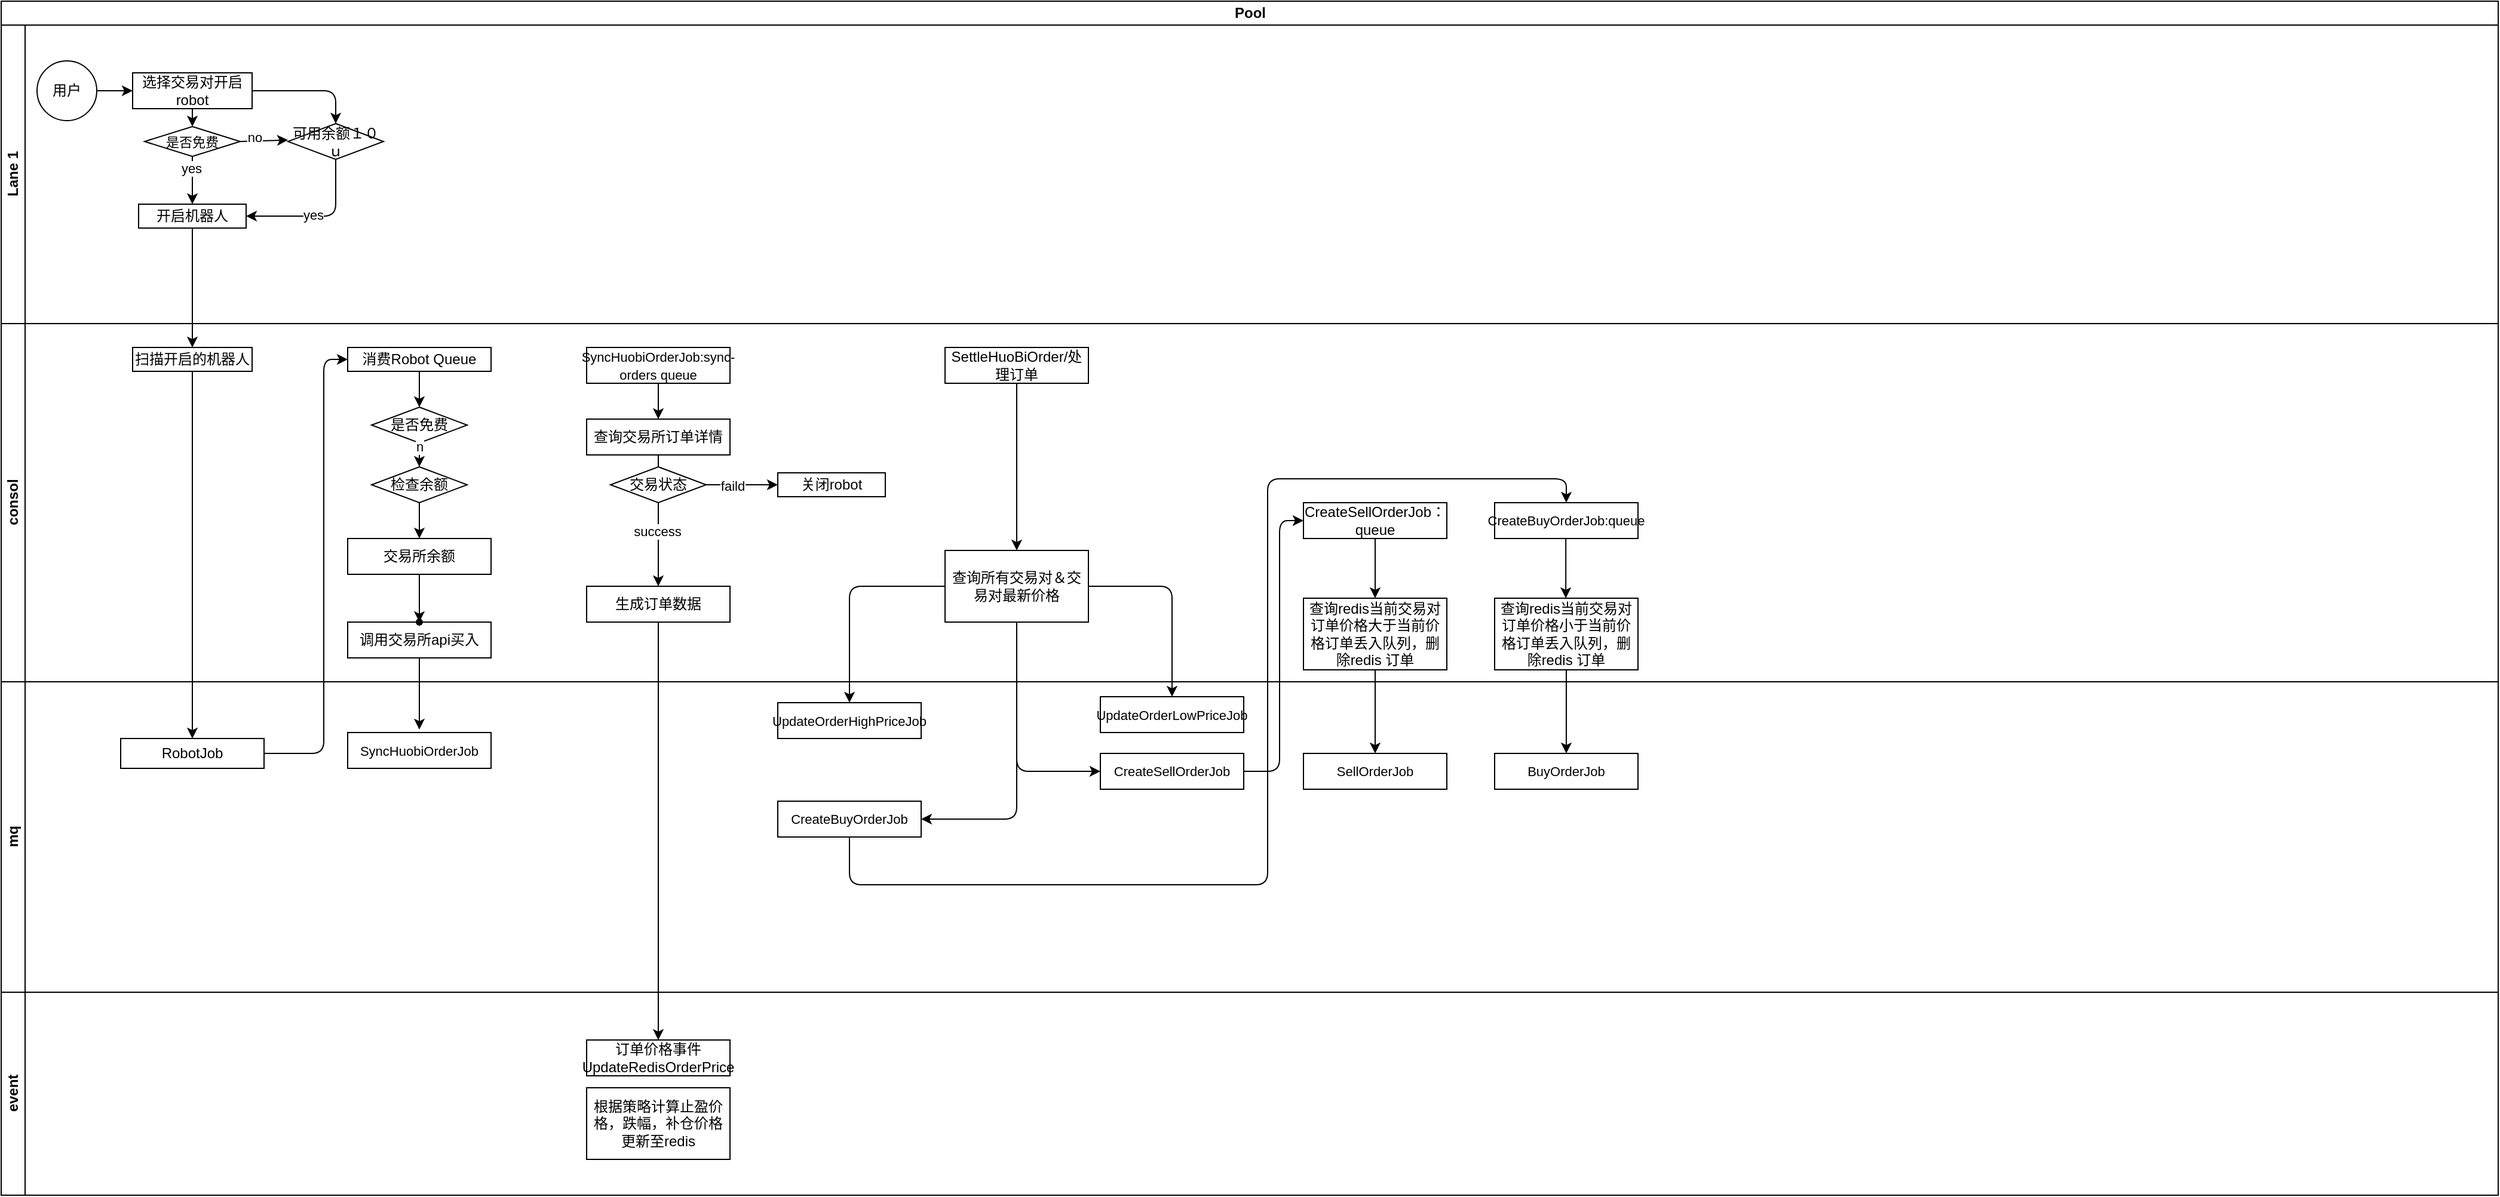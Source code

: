 <mxfile version="14.7.5" type="github">
  <diagram id="prtHgNgQTEPvFCAcTncT" name="Page-1">
    <mxGraphModel dx="1040" dy="512" grid="1" gridSize="10" guides="1" tooltips="1" connect="1" arrows="1" fold="1" page="1" pageScale="1" pageWidth="827" pageHeight="1169" math="0" shadow="0">
      <root>
        <mxCell id="0" />
        <mxCell id="1" parent="0" />
        <mxCell id="9zgFtrAu__IKfE8OlP4N-2" value="Pool" style="swimlane;html=1;childLayout=stackLayout;resizeParent=1;resizeParentMax=0;horizontal=1;startSize=20;horizontalStack=0;" vertex="1" parent="1">
          <mxGeometry x="10" y="100" width="2090" height="830" as="geometry" />
        </mxCell>
        <mxCell id="9zgFtrAu__IKfE8OlP4N-3" value="Lane 1" style="swimlane;html=1;startSize=20;horizontal=0;" vertex="1" parent="9zgFtrAu__IKfE8OlP4N-2">
          <mxGeometry y="20" width="2090" height="250" as="geometry" />
        </mxCell>
        <mxCell id="9zgFtrAu__IKfE8OlP4N-6" value="用户" style="ellipse;whiteSpace=wrap;html=1;aspect=fixed;" vertex="1" parent="9zgFtrAu__IKfE8OlP4N-3">
          <mxGeometry x="30" y="30" width="50" height="50" as="geometry" />
        </mxCell>
        <mxCell id="9zgFtrAu__IKfE8OlP4N-7" value="选择交易对开启robot" style="rounded=0;whiteSpace=wrap;html=1;" vertex="1" parent="9zgFtrAu__IKfE8OlP4N-3">
          <mxGeometry x="110" y="40" width="100" height="30" as="geometry" />
        </mxCell>
        <mxCell id="9zgFtrAu__IKfE8OlP4N-8" value="" style="endArrow=classic;html=1;exitX=1;exitY=0.5;exitDx=0;exitDy=0;entryX=0;entryY=0.5;entryDx=0;entryDy=0;" edge="1" parent="9zgFtrAu__IKfE8OlP4N-3" source="9zgFtrAu__IKfE8OlP4N-6" target="9zgFtrAu__IKfE8OlP4N-7">
          <mxGeometry width="50" height="50" relative="1" as="geometry">
            <mxPoint x="210" y="30" as="sourcePoint" />
            <mxPoint x="260" y="-20" as="targetPoint" />
          </mxGeometry>
        </mxCell>
        <mxCell id="9zgFtrAu__IKfE8OlP4N-9" value="&lt;font style=&quot;font-size: 11px&quot;&gt;是否免费&lt;/font&gt;" style="rhombus;whiteSpace=wrap;html=1;" vertex="1" parent="9zgFtrAu__IKfE8OlP4N-3">
          <mxGeometry x="120" y="85" width="80" height="25" as="geometry" />
        </mxCell>
        <mxCell id="9zgFtrAu__IKfE8OlP4N-10" value="" style="endArrow=classic;html=1;exitX=0.5;exitY=1;exitDx=0;exitDy=0;entryX=0.5;entryY=0;entryDx=0;entryDy=0;" edge="1" parent="9zgFtrAu__IKfE8OlP4N-3" source="9zgFtrAu__IKfE8OlP4N-7" target="9zgFtrAu__IKfE8OlP4N-9">
          <mxGeometry width="50" height="50" relative="1" as="geometry">
            <mxPoint x="350" y="180" as="sourcePoint" />
            <mxPoint x="400" y="130" as="targetPoint" />
          </mxGeometry>
        </mxCell>
        <mxCell id="9zgFtrAu__IKfE8OlP4N-11" value="开启机器人" style="rounded=0;whiteSpace=wrap;html=1;" vertex="1" parent="9zgFtrAu__IKfE8OlP4N-3">
          <mxGeometry x="115" y="150" width="90" height="20" as="geometry" />
        </mxCell>
        <mxCell id="9zgFtrAu__IKfE8OlP4N-12" value="" style="endArrow=classic;html=1;exitX=0.5;exitY=1;exitDx=0;exitDy=0;entryX=0.5;entryY=0;entryDx=0;entryDy=0;" edge="1" parent="9zgFtrAu__IKfE8OlP4N-3" source="9zgFtrAu__IKfE8OlP4N-9" target="9zgFtrAu__IKfE8OlP4N-11">
          <mxGeometry width="50" height="50" relative="1" as="geometry">
            <mxPoint x="350" y="180" as="sourcePoint" />
            <mxPoint x="400" y="130" as="targetPoint" />
          </mxGeometry>
        </mxCell>
        <mxCell id="9zgFtrAu__IKfE8OlP4N-13" value="yes" style="edgeLabel;html=1;align=center;verticalAlign=middle;resizable=0;points=[];" vertex="1" connectable="0" parent="9zgFtrAu__IKfE8OlP4N-12">
          <mxGeometry x="-0.516" y="-1" relative="1" as="geometry">
            <mxPoint as="offset" />
          </mxGeometry>
        </mxCell>
        <mxCell id="9zgFtrAu__IKfE8OlP4N-17" value="" style="endArrow=classic;html=1;exitX=1;exitY=0.5;exitDx=0;exitDy=0;entryX=0;entryY=0.5;entryDx=0;entryDy=0;" edge="1" parent="9zgFtrAu__IKfE8OlP4N-3" source="9zgFtrAu__IKfE8OlP4N-9">
          <mxGeometry width="50" height="50" relative="1" as="geometry">
            <mxPoint x="210" y="100" as="sourcePoint" />
            <mxPoint x="240" y="96.25" as="targetPoint" />
          </mxGeometry>
        </mxCell>
        <mxCell id="9zgFtrAu__IKfE8OlP4N-21" value="no" style="edgeLabel;html=1;align=center;verticalAlign=middle;resizable=0;points=[];" vertex="1" connectable="0" parent="9zgFtrAu__IKfE8OlP4N-17">
          <mxGeometry x="-0.43" y="3" relative="1" as="geometry">
            <mxPoint as="offset" />
          </mxGeometry>
        </mxCell>
        <mxCell id="9zgFtrAu__IKfE8OlP4N-22" value="可用余额１０ｕ" style="rhombus;whiteSpace=wrap;html=1;" vertex="1" parent="9zgFtrAu__IKfE8OlP4N-3">
          <mxGeometry x="240" y="82.5" width="80" height="30" as="geometry" />
        </mxCell>
        <mxCell id="9zgFtrAu__IKfE8OlP4N-23" value="" style="endArrow=classic;html=1;exitX=0.5;exitY=1;exitDx=0;exitDy=0;entryX=1;entryY=0.5;entryDx=0;entryDy=0;" edge="1" parent="9zgFtrAu__IKfE8OlP4N-3" source="9zgFtrAu__IKfE8OlP4N-22" target="9zgFtrAu__IKfE8OlP4N-11">
          <mxGeometry width="50" height="50" relative="1" as="geometry">
            <mxPoint x="350" y="160" as="sourcePoint" />
            <mxPoint x="400" y="110" as="targetPoint" />
            <Array as="points">
              <mxPoint x="280" y="160" />
            </Array>
          </mxGeometry>
        </mxCell>
        <mxCell id="9zgFtrAu__IKfE8OlP4N-24" value="yes" style="edgeLabel;html=1;align=center;verticalAlign=middle;resizable=0;points=[];" vertex="1" connectable="0" parent="9zgFtrAu__IKfE8OlP4N-23">
          <mxGeometry x="0.095" y="-1" relative="1" as="geometry">
            <mxPoint as="offset" />
          </mxGeometry>
        </mxCell>
        <mxCell id="9zgFtrAu__IKfE8OlP4N-25" value="" style="endArrow=classic;html=1;exitX=1;exitY=0.5;exitDx=0;exitDy=0;entryX=0.5;entryY=0;entryDx=0;entryDy=0;" edge="1" parent="9zgFtrAu__IKfE8OlP4N-3" source="9zgFtrAu__IKfE8OlP4N-7" target="9zgFtrAu__IKfE8OlP4N-22">
          <mxGeometry width="50" height="50" relative="1" as="geometry">
            <mxPoint x="350" y="160" as="sourcePoint" />
            <mxPoint x="400" y="110" as="targetPoint" />
            <Array as="points">
              <mxPoint x="280" y="55" />
            </Array>
          </mxGeometry>
        </mxCell>
        <mxCell id="9zgFtrAu__IKfE8OlP4N-4" value="consol" style="swimlane;html=1;startSize=20;horizontal=0;" vertex="1" parent="9zgFtrAu__IKfE8OlP4N-2">
          <mxGeometry y="270" width="2090" height="300" as="geometry" />
        </mxCell>
        <mxCell id="9zgFtrAu__IKfE8OlP4N-26" value="扫描开启的机器人" style="rounded=0;whiteSpace=wrap;html=1;" vertex="1" parent="9zgFtrAu__IKfE8OlP4N-4">
          <mxGeometry x="110" y="20" width="100" height="20" as="geometry" />
        </mxCell>
        <mxCell id="9zgFtrAu__IKfE8OlP4N-35" value="消费Robot Queue" style="rounded=0;whiteSpace=wrap;html=1;" vertex="1" parent="9zgFtrAu__IKfE8OlP4N-4">
          <mxGeometry x="290" y="20" width="120" height="20" as="geometry" />
        </mxCell>
        <mxCell id="9zgFtrAu__IKfE8OlP4N-37" value="是否免费" style="rhombus;whiteSpace=wrap;html=1;" vertex="1" parent="9zgFtrAu__IKfE8OlP4N-4">
          <mxGeometry x="310" y="70" width="80" height="30" as="geometry" />
        </mxCell>
        <mxCell id="9zgFtrAu__IKfE8OlP4N-53" value="检查余额" style="rhombus;whiteSpace=wrap;html=1;" vertex="1" parent="9zgFtrAu__IKfE8OlP4N-4">
          <mxGeometry x="310" y="120" width="80" height="30" as="geometry" />
        </mxCell>
        <mxCell id="9zgFtrAu__IKfE8OlP4N-54" value="" style="endArrow=classic;html=1;exitX=0.5;exitY=1;exitDx=0;exitDy=0;" edge="1" parent="9zgFtrAu__IKfE8OlP4N-4" source="9zgFtrAu__IKfE8OlP4N-37" target="9zgFtrAu__IKfE8OlP4N-53">
          <mxGeometry width="50" height="50" relative="1" as="geometry">
            <mxPoint x="340" y="110" as="sourcePoint" />
            <mxPoint x="370" y="170" as="targetPoint" />
          </mxGeometry>
        </mxCell>
        <mxCell id="9zgFtrAu__IKfE8OlP4N-56" value="n" style="edgeLabel;html=1;align=center;verticalAlign=middle;resizable=0;points=[];" vertex="1" connectable="0" parent="9zgFtrAu__IKfE8OlP4N-54">
          <mxGeometry x="-0.677" relative="1" as="geometry">
            <mxPoint as="offset" />
          </mxGeometry>
        </mxCell>
        <mxCell id="9zgFtrAu__IKfE8OlP4N-57" value="交易所余额" style="rounded=0;whiteSpace=wrap;html=1;" vertex="1" parent="9zgFtrAu__IKfE8OlP4N-4">
          <mxGeometry x="290" y="180" width="120" height="30" as="geometry" />
        </mxCell>
        <mxCell id="9zgFtrAu__IKfE8OlP4N-58" value="" style="endArrow=classic;html=1;entryX=0.5;entryY=0;entryDx=0;entryDy=0;exitX=0.5;exitY=1;exitDx=0;exitDy=0;" edge="1" parent="9zgFtrAu__IKfE8OlP4N-4" source="9zgFtrAu__IKfE8OlP4N-53" target="9zgFtrAu__IKfE8OlP4N-57">
          <mxGeometry width="50" height="50" relative="1" as="geometry">
            <mxPoint x="450" y="230" as="sourcePoint" />
            <mxPoint x="500" y="180" as="targetPoint" />
          </mxGeometry>
        </mxCell>
        <mxCell id="9zgFtrAu__IKfE8OlP4N-61" value="调用交易所api买入" style="rounded=0;whiteSpace=wrap;html=1;" vertex="1" parent="9zgFtrAu__IKfE8OlP4N-4">
          <mxGeometry x="290" y="250" width="120" height="30" as="geometry" />
        </mxCell>
        <mxCell id="9zgFtrAu__IKfE8OlP4N-62" value="" style="shape=waypoint;size=6;pointerEvents=1;points=[];fillColor=#ffffff;resizable=0;rotatable=0;perimeter=centerPerimeter;snapToPoint=1;rounded=0;" vertex="1" parent="9zgFtrAu__IKfE8OlP4N-4">
          <mxGeometry x="330" y="230" width="40" height="40" as="geometry" />
        </mxCell>
        <mxCell id="9zgFtrAu__IKfE8OlP4N-63" value="" style="edgeStyle=orthogonalEdgeStyle;rounded=0;orthogonalLoop=1;jettySize=auto;html=1;" edge="1" parent="9zgFtrAu__IKfE8OlP4N-4" source="9zgFtrAu__IKfE8OlP4N-57" target="9zgFtrAu__IKfE8OlP4N-62">
          <mxGeometry relative="1" as="geometry" />
        </mxCell>
        <mxCell id="9zgFtrAu__IKfE8OlP4N-70" value="&lt;span style=&quot;font-size: 11px&quot;&gt;SyncHuobiOrderJob:&lt;/span&gt;&lt;span style=&quot;font-size: 11px&quot;&gt;sync-orders queue&lt;/span&gt;" style="rounded=0;whiteSpace=wrap;html=1;" vertex="1" parent="9zgFtrAu__IKfE8OlP4N-4">
          <mxGeometry x="490" y="20" width="120" height="30" as="geometry" />
        </mxCell>
        <mxCell id="9zgFtrAu__IKfE8OlP4N-71" value="查询交易所订单详情" style="rounded=0;whiteSpace=wrap;html=1;" vertex="1" parent="9zgFtrAu__IKfE8OlP4N-4">
          <mxGeometry x="490" y="80" width="120" height="30" as="geometry" />
        </mxCell>
        <mxCell id="9zgFtrAu__IKfE8OlP4N-73" value="" style="endArrow=classic;html=1;exitX=0.5;exitY=1;exitDx=0;exitDy=0;entryX=0.5;entryY=0;entryDx=0;entryDy=0;" edge="1" parent="9zgFtrAu__IKfE8OlP4N-4" source="9zgFtrAu__IKfE8OlP4N-70" target="9zgFtrAu__IKfE8OlP4N-71">
          <mxGeometry width="50" height="50" relative="1" as="geometry">
            <mxPoint x="660" y="160" as="sourcePoint" />
            <mxPoint x="710" y="110" as="targetPoint" />
          </mxGeometry>
        </mxCell>
        <mxCell id="9zgFtrAu__IKfE8OlP4N-74" value="" style="endArrow=classic;html=1;exitX=0.5;exitY=1;exitDx=0;exitDy=0;entryX=0.5;entryY=0;entryDx=0;entryDy=0;" edge="1" parent="9zgFtrAu__IKfE8OlP4N-4" source="9zgFtrAu__IKfE8OlP4N-71">
          <mxGeometry width="50" height="50" relative="1" as="geometry">
            <mxPoint x="690" y="210" as="sourcePoint" />
            <mxPoint x="550" y="130" as="targetPoint" />
          </mxGeometry>
        </mxCell>
        <mxCell id="9zgFtrAu__IKfE8OlP4N-77" value="生成订单数据" style="rounded=0;whiteSpace=wrap;html=1;" vertex="1" parent="9zgFtrAu__IKfE8OlP4N-4">
          <mxGeometry x="490" y="220" width="120" height="30" as="geometry" />
        </mxCell>
        <mxCell id="9zgFtrAu__IKfE8OlP4N-80" value="关闭robot" style="rounded=0;whiteSpace=wrap;html=1;" vertex="1" parent="9zgFtrAu__IKfE8OlP4N-4">
          <mxGeometry x="650" y="125" width="90" height="20" as="geometry" />
        </mxCell>
        <mxCell id="9zgFtrAu__IKfE8OlP4N-81" value="交易状态" style="rhombus;whiteSpace=wrap;html=1;" vertex="1" parent="9zgFtrAu__IKfE8OlP4N-4">
          <mxGeometry x="510" y="120" width="80" height="30" as="geometry" />
        </mxCell>
        <mxCell id="9zgFtrAu__IKfE8OlP4N-82" value="" style="endArrow=classic;html=1;exitX=1;exitY=0.5;exitDx=0;exitDy=0;" edge="1" parent="9zgFtrAu__IKfE8OlP4N-4" source="9zgFtrAu__IKfE8OlP4N-81">
          <mxGeometry width="50" height="50" relative="1" as="geometry">
            <mxPoint x="600" y="215" as="sourcePoint" />
            <mxPoint x="650" y="135" as="targetPoint" />
          </mxGeometry>
        </mxCell>
        <mxCell id="9zgFtrAu__IKfE8OlP4N-85" value="faild" style="edgeLabel;html=1;align=center;verticalAlign=middle;resizable=0;points=[];" vertex="1" connectable="0" parent="9zgFtrAu__IKfE8OlP4N-82">
          <mxGeometry x="-0.279" y="-1" relative="1" as="geometry">
            <mxPoint as="offset" />
          </mxGeometry>
        </mxCell>
        <mxCell id="9zgFtrAu__IKfE8OlP4N-92" value="" style="endArrow=classic;html=1;entryX=0.5;entryY=0;entryDx=0;entryDy=0;exitX=0.5;exitY=1;exitDx=0;exitDy=0;" edge="1" parent="9zgFtrAu__IKfE8OlP4N-4" source="9zgFtrAu__IKfE8OlP4N-81" target="9zgFtrAu__IKfE8OlP4N-77">
          <mxGeometry width="50" height="50" relative="1" as="geometry">
            <mxPoint x="250" y="200" as="sourcePoint" />
            <mxPoint x="300" y="150" as="targetPoint" />
          </mxGeometry>
        </mxCell>
        <mxCell id="9zgFtrAu__IKfE8OlP4N-93" value="success" style="edgeLabel;html=1;align=center;verticalAlign=middle;resizable=0;points=[];" vertex="1" connectable="0" parent="9zgFtrAu__IKfE8OlP4N-92">
          <mxGeometry x="-0.317" y="-1" relative="1" as="geometry">
            <mxPoint as="offset" />
          </mxGeometry>
        </mxCell>
        <mxCell id="9zgFtrAu__IKfE8OlP4N-102" value="SettleHuoBiOrder/处理订单" style="rounded=0;whiteSpace=wrap;html=1;" vertex="1" parent="9zgFtrAu__IKfE8OlP4N-4">
          <mxGeometry x="790" y="20" width="120" height="30" as="geometry" />
        </mxCell>
        <mxCell id="9zgFtrAu__IKfE8OlP4N-103" value="查询所有交易对＆交易对最新价格" style="rounded=0;whiteSpace=wrap;html=1;" vertex="1" parent="9zgFtrAu__IKfE8OlP4N-4">
          <mxGeometry x="790" y="190" width="120" height="60" as="geometry" />
        </mxCell>
        <mxCell id="9zgFtrAu__IKfE8OlP4N-106" value="" style="endArrow=classic;html=1;exitX=0.5;exitY=1;exitDx=0;exitDy=0;" edge="1" parent="9zgFtrAu__IKfE8OlP4N-4" source="9zgFtrAu__IKfE8OlP4N-102" target="9zgFtrAu__IKfE8OlP4N-103">
          <mxGeometry width="50" height="50" relative="1" as="geometry">
            <mxPoint x="580" y="250" as="sourcePoint" />
            <mxPoint x="630" y="200" as="targetPoint" />
          </mxGeometry>
        </mxCell>
        <mxCell id="9zgFtrAu__IKfE8OlP4N-38" value="" style="endArrow=classic;html=1;exitX=0.5;exitY=1;exitDx=0;exitDy=0;" edge="1" parent="9zgFtrAu__IKfE8OlP4N-4" source="9zgFtrAu__IKfE8OlP4N-35" target="9zgFtrAu__IKfE8OlP4N-37">
          <mxGeometry width="50" height="50" relative="1" as="geometry">
            <mxPoint x="-210" y="150" as="sourcePoint" />
            <mxPoint x="-140" y="50" as="targetPoint" />
          </mxGeometry>
        </mxCell>
        <mxCell id="9zgFtrAu__IKfE8OlP4N-118" value="CreateSellOrderJob：queue" style="rounded=0;whiteSpace=wrap;html=1;" vertex="1" parent="9zgFtrAu__IKfE8OlP4N-4">
          <mxGeometry x="1090" y="150" width="120" height="30" as="geometry" />
        </mxCell>
        <mxCell id="9zgFtrAu__IKfE8OlP4N-119" value="查询redis当前交易对订单价格大于当前价格订单丢入队列，删除redis 订单" style="rounded=0;whiteSpace=wrap;html=1;" vertex="1" parent="9zgFtrAu__IKfE8OlP4N-4">
          <mxGeometry x="1090" y="230" width="120" height="60" as="geometry" />
        </mxCell>
        <mxCell id="9zgFtrAu__IKfE8OlP4N-121" value="" style="endArrow=classic;html=1;entryX=0.5;entryY=0;entryDx=0;entryDy=0;exitX=0.5;exitY=1;exitDx=0;exitDy=0;" edge="1" parent="9zgFtrAu__IKfE8OlP4N-4" source="9zgFtrAu__IKfE8OlP4N-118" target="9zgFtrAu__IKfE8OlP4N-119">
          <mxGeometry width="50" height="50" relative="1" as="geometry">
            <mxPoint x="830" y="190" as="sourcePoint" />
            <mxPoint x="880" y="140" as="targetPoint" />
          </mxGeometry>
        </mxCell>
        <mxCell id="9zgFtrAu__IKfE8OlP4N-124" value="&lt;font style=&quot;font-size: 11px&quot;&gt;CreateBuyOrderJob:queue&lt;/font&gt;" style="rounded=0;whiteSpace=wrap;html=1;" vertex="1" parent="9zgFtrAu__IKfE8OlP4N-4">
          <mxGeometry x="1250" y="150" width="120" height="30" as="geometry" />
        </mxCell>
        <mxCell id="9zgFtrAu__IKfE8OlP4N-125" value="查询redis当前交易对订单价格小于当前价格订单丢入队列，删除redis 订单" style="rounded=0;whiteSpace=wrap;html=1;" vertex="1" parent="9zgFtrAu__IKfE8OlP4N-4">
          <mxGeometry x="1250" y="230" width="120" height="60" as="geometry" />
        </mxCell>
        <mxCell id="9zgFtrAu__IKfE8OlP4N-128" value="" style="endArrow=classic;html=1;entryX=0.5;entryY=0;entryDx=0;entryDy=0;exitX=0.5;exitY=1;exitDx=0;exitDy=0;" edge="1" parent="9zgFtrAu__IKfE8OlP4N-4">
          <mxGeometry width="50" height="50" relative="1" as="geometry">
            <mxPoint x="1309.58" y="180" as="sourcePoint" />
            <mxPoint x="1309.58" y="230" as="targetPoint" />
          </mxGeometry>
        </mxCell>
        <mxCell id="9zgFtrAu__IKfE8OlP4N-27" value="" style="endArrow=classic;html=1;exitX=0.5;exitY=1;exitDx=0;exitDy=0;entryX=0.5;entryY=0;entryDx=0;entryDy=0;" edge="1" parent="9zgFtrAu__IKfE8OlP4N-2" source="9zgFtrAu__IKfE8OlP4N-11" target="9zgFtrAu__IKfE8OlP4N-26">
          <mxGeometry width="50" height="50" relative="1" as="geometry">
            <mxPoint x="350" y="350" as="sourcePoint" />
            <mxPoint x="400" y="300" as="targetPoint" />
          </mxGeometry>
        </mxCell>
        <mxCell id="9zgFtrAu__IKfE8OlP4N-5" value="mq" style="swimlane;html=1;startSize=20;horizontal=0;" vertex="1" parent="9zgFtrAu__IKfE8OlP4N-2">
          <mxGeometry y="570" width="2090" height="260" as="geometry" />
        </mxCell>
        <mxCell id="9zgFtrAu__IKfE8OlP4N-33" value="RobotJob" style="rounded=0;whiteSpace=wrap;html=1;" vertex="1" parent="9zgFtrAu__IKfE8OlP4N-5">
          <mxGeometry x="100" y="47.5" width="120" height="25" as="geometry" />
        </mxCell>
        <mxCell id="9zgFtrAu__IKfE8OlP4N-64" value="&lt;font style=&quot;font-size: 11px&quot;&gt;SyncHuobiOrderJob&lt;/font&gt;" style="rounded=0;whiteSpace=wrap;html=1;" vertex="1" parent="9zgFtrAu__IKfE8OlP4N-5">
          <mxGeometry x="290" y="42.5" width="120" height="30" as="geometry" />
        </mxCell>
        <mxCell id="9zgFtrAu__IKfE8OlP4N-108" value="&lt;font style=&quot;font-size: 11px&quot;&gt;UpdateOrderHighPriceJob&lt;/font&gt;" style="rounded=0;whiteSpace=wrap;html=1;" vertex="1" parent="9zgFtrAu__IKfE8OlP4N-5">
          <mxGeometry x="650" y="17.5" width="120" height="30" as="geometry" />
        </mxCell>
        <mxCell id="9zgFtrAu__IKfE8OlP4N-109" value="&lt;font style=&quot;font-size: 11px&quot;&gt;CreateBuyOrderJob&lt;/font&gt;" style="rounded=0;whiteSpace=wrap;html=1;" vertex="1" parent="9zgFtrAu__IKfE8OlP4N-5">
          <mxGeometry x="650" y="100" width="120" height="30" as="geometry" />
        </mxCell>
        <mxCell id="9zgFtrAu__IKfE8OlP4N-110" value="&lt;font style=&quot;font-size: 11px&quot;&gt;UpdateOrderLowPriceJob&lt;/font&gt;" style="rounded=0;whiteSpace=wrap;html=1;" vertex="1" parent="9zgFtrAu__IKfE8OlP4N-5">
          <mxGeometry x="920" y="12.5" width="120" height="30" as="geometry" />
        </mxCell>
        <mxCell id="9zgFtrAu__IKfE8OlP4N-112" value="&lt;font style=&quot;font-size: 11px&quot;&gt;CreateSellOrderJob&lt;/font&gt;" style="rounded=0;whiteSpace=wrap;html=1;" vertex="1" parent="9zgFtrAu__IKfE8OlP4N-5">
          <mxGeometry x="920" y="60" width="120" height="30" as="geometry" />
        </mxCell>
        <mxCell id="9zgFtrAu__IKfE8OlP4N-120" value="&lt;font style=&quot;font-size: 11px&quot;&gt;SellOrderJob&lt;/font&gt;" style="rounded=0;whiteSpace=wrap;html=1;" vertex="1" parent="9zgFtrAu__IKfE8OlP4N-5">
          <mxGeometry x="1090" y="60" width="120" height="30" as="geometry" />
        </mxCell>
        <mxCell id="9zgFtrAu__IKfE8OlP4N-126" value="&lt;font style=&quot;font-size: 11px&quot;&gt;BuyOrderJob&lt;/font&gt;" style="rounded=0;whiteSpace=wrap;html=1;" vertex="1" parent="9zgFtrAu__IKfE8OlP4N-5">
          <mxGeometry x="1250" y="60" width="120" height="30" as="geometry" />
        </mxCell>
        <mxCell id="9zgFtrAu__IKfE8OlP4N-34" value="" style="endArrow=classic;html=1;exitX=0.5;exitY=1;exitDx=0;exitDy=0;entryX=0.5;entryY=0;entryDx=0;entryDy=0;" edge="1" parent="9zgFtrAu__IKfE8OlP4N-2" source="9zgFtrAu__IKfE8OlP4N-26" target="9zgFtrAu__IKfE8OlP4N-33">
          <mxGeometry width="50" height="50" relative="1" as="geometry">
            <mxPoint x="280" y="370" as="sourcePoint" />
            <mxPoint x="160" y="410" as="targetPoint" />
          </mxGeometry>
        </mxCell>
        <mxCell id="9zgFtrAu__IKfE8OlP4N-36" value="" style="endArrow=classic;html=1;exitX=1;exitY=0.5;exitDx=0;exitDy=0;entryX=0;entryY=0.5;entryDx=0;entryDy=0;" edge="1" parent="9zgFtrAu__IKfE8OlP4N-2" source="9zgFtrAu__IKfE8OlP4N-33" target="9zgFtrAu__IKfE8OlP4N-35">
          <mxGeometry width="50" height="50" relative="1" as="geometry">
            <mxPoint x="280" y="450" as="sourcePoint" />
            <mxPoint x="280" y="300" as="targetPoint" />
            <Array as="points">
              <mxPoint x="270" y="630" />
              <mxPoint x="270" y="300" />
            </Array>
          </mxGeometry>
        </mxCell>
        <mxCell id="9zgFtrAu__IKfE8OlP4N-68" value="" style="edgeStyle=orthogonalEdgeStyle;rounded=0;orthogonalLoop=1;jettySize=auto;html=1;" edge="1" parent="9zgFtrAu__IKfE8OlP4N-2" source="9zgFtrAu__IKfE8OlP4N-61">
          <mxGeometry relative="1" as="geometry">
            <mxPoint x="350" y="610" as="targetPoint" />
          </mxGeometry>
        </mxCell>
        <mxCell id="9zgFtrAu__IKfE8OlP4N-113" value="" style="endArrow=classic;html=1;exitX=0;exitY=0.5;exitDx=0;exitDy=0;entryX=0.5;entryY=0;entryDx=0;entryDy=0;" edge="1" parent="9zgFtrAu__IKfE8OlP4N-2" source="9zgFtrAu__IKfE8OlP4N-103" target="9zgFtrAu__IKfE8OlP4N-108">
          <mxGeometry width="50" height="50" relative="1" as="geometry">
            <mxPoint x="800" y="590" as="sourcePoint" />
            <mxPoint x="850" y="540" as="targetPoint" />
            <Array as="points">
              <mxPoint x="710" y="490" />
            </Array>
          </mxGeometry>
        </mxCell>
        <mxCell id="9zgFtrAu__IKfE8OlP4N-114" value="" style="endArrow=classic;html=1;entryX=0.5;entryY=0;entryDx=0;entryDy=0;exitX=1;exitY=0.5;exitDx=0;exitDy=0;" edge="1" parent="9zgFtrAu__IKfE8OlP4N-2" source="9zgFtrAu__IKfE8OlP4N-103" target="9zgFtrAu__IKfE8OlP4N-110">
          <mxGeometry width="50" height="50" relative="1" as="geometry">
            <mxPoint x="980" y="490" as="sourcePoint" />
            <mxPoint x="850" y="540" as="targetPoint" />
            <Array as="points">
              <mxPoint x="980" y="490" />
            </Array>
          </mxGeometry>
        </mxCell>
        <mxCell id="9zgFtrAu__IKfE8OlP4N-115" value="" style="endArrow=classic;html=1;entryX=1;entryY=0.5;entryDx=0;entryDy=0;exitX=0.5;exitY=1;exitDx=0;exitDy=0;" edge="1" parent="9zgFtrAu__IKfE8OlP4N-2" source="9zgFtrAu__IKfE8OlP4N-103" target="9zgFtrAu__IKfE8OlP4N-109">
          <mxGeometry width="50" height="50" relative="1" as="geometry">
            <mxPoint x="800" y="590" as="sourcePoint" />
            <mxPoint x="850" y="540" as="targetPoint" />
            <Array as="points">
              <mxPoint x="850" y="685" />
            </Array>
          </mxGeometry>
        </mxCell>
        <mxCell id="9zgFtrAu__IKfE8OlP4N-122" value="" style="endArrow=classic;html=1;entryX=0.5;entryY=0;entryDx=0;entryDy=0;exitX=0.5;exitY=1;exitDx=0;exitDy=0;" edge="1" parent="9zgFtrAu__IKfE8OlP4N-2" source="9zgFtrAu__IKfE8OlP4N-119" target="9zgFtrAu__IKfE8OlP4N-120">
          <mxGeometry width="50" height="50" relative="1" as="geometry">
            <mxPoint x="830" y="620" as="sourcePoint" />
            <mxPoint x="880" y="570" as="targetPoint" />
          </mxGeometry>
        </mxCell>
        <mxCell id="9zgFtrAu__IKfE8OlP4N-130" value="" style="endArrow=classic;html=1;entryX=0;entryY=0.5;entryDx=0;entryDy=0;exitX=1;exitY=0.5;exitDx=0;exitDy=0;" edge="1" parent="9zgFtrAu__IKfE8OlP4N-2" source="9zgFtrAu__IKfE8OlP4N-112" target="9zgFtrAu__IKfE8OlP4N-118">
          <mxGeometry width="50" height="50" relative="1" as="geometry">
            <mxPoint x="980" y="630" as="sourcePoint" />
            <mxPoint x="1030" y="580" as="targetPoint" />
            <Array as="points">
              <mxPoint x="1070" y="645" />
              <mxPoint x="1070" y="435" />
            </Array>
          </mxGeometry>
        </mxCell>
        <mxCell id="9zgFtrAu__IKfE8OlP4N-131" value="" style="endArrow=classic;html=1;exitX=0.5;exitY=1;exitDx=0;exitDy=0;entryX=0.5;entryY=0;entryDx=0;entryDy=0;" edge="1" parent="9zgFtrAu__IKfE8OlP4N-2" source="9zgFtrAu__IKfE8OlP4N-109" target="9zgFtrAu__IKfE8OlP4N-124">
          <mxGeometry width="50" height="50" relative="1" as="geometry">
            <mxPoint x="980" y="630" as="sourcePoint" />
            <mxPoint x="1340" y="400" as="targetPoint" />
            <Array as="points">
              <mxPoint x="710" y="740" />
              <mxPoint x="1060" y="740" />
              <mxPoint x="1060" y="400" />
              <mxPoint x="1310" y="400" />
            </Array>
          </mxGeometry>
        </mxCell>
        <mxCell id="9zgFtrAu__IKfE8OlP4N-95" value="event" style="swimlane;html=1;startSize=20;horizontal=0;" vertex="1" parent="1">
          <mxGeometry x="10" y="930" width="2090" height="170" as="geometry" />
        </mxCell>
        <mxCell id="9zgFtrAu__IKfE8OlP4N-98" value="订单价格事件&lt;br&gt;UpdateRedisOrderPrice" style="rounded=0;whiteSpace=wrap;html=1;" vertex="1" parent="9zgFtrAu__IKfE8OlP4N-95">
          <mxGeometry x="490" y="40" width="120" height="30" as="geometry" />
        </mxCell>
        <mxCell id="9zgFtrAu__IKfE8OlP4N-99" value="根据策略计算止盈价格，跌幅，补仓价格更新至redis" style="rounded=0;whiteSpace=wrap;html=1;" vertex="1" parent="9zgFtrAu__IKfE8OlP4N-95">
          <mxGeometry x="490" y="80" width="120" height="60" as="geometry" />
        </mxCell>
        <mxCell id="9zgFtrAu__IKfE8OlP4N-94" value="" style="endArrow=classic;html=1;exitX=0.5;exitY=1;exitDx=0;exitDy=0;" edge="1" parent="1" source="9zgFtrAu__IKfE8OlP4N-77" target="9zgFtrAu__IKfE8OlP4N-98">
          <mxGeometry width="50" height="50" relative="1" as="geometry">
            <mxPoint x="690" y="820" as="sourcePoint" />
            <mxPoint x="610" y="872.5" as="targetPoint" />
          </mxGeometry>
        </mxCell>
        <mxCell id="9zgFtrAu__IKfE8OlP4N-116" value="" style="endArrow=classic;html=1;entryX=0;entryY=0.5;entryDx=0;entryDy=0;" edge="1" parent="1" target="9zgFtrAu__IKfE8OlP4N-112">
          <mxGeometry width="50" height="50" relative="1" as="geometry">
            <mxPoint x="860" y="620" as="sourcePoint" />
            <mxPoint x="900" y="750" as="targetPoint" />
            <Array as="points">
              <mxPoint x="860" y="745" />
            </Array>
          </mxGeometry>
        </mxCell>
        <mxCell id="9zgFtrAu__IKfE8OlP4N-127" value="" style="endArrow=classic;html=1;entryX=0.5;entryY=0;entryDx=0;entryDy=0;exitX=0.5;exitY=1;exitDx=0;exitDy=0;" edge="1" parent="1">
          <mxGeometry width="50" height="50" relative="1" as="geometry">
            <mxPoint x="1320" y="660" as="sourcePoint" />
            <mxPoint x="1320" y="730" as="targetPoint" />
          </mxGeometry>
        </mxCell>
      </root>
    </mxGraphModel>
  </diagram>
</mxfile>
